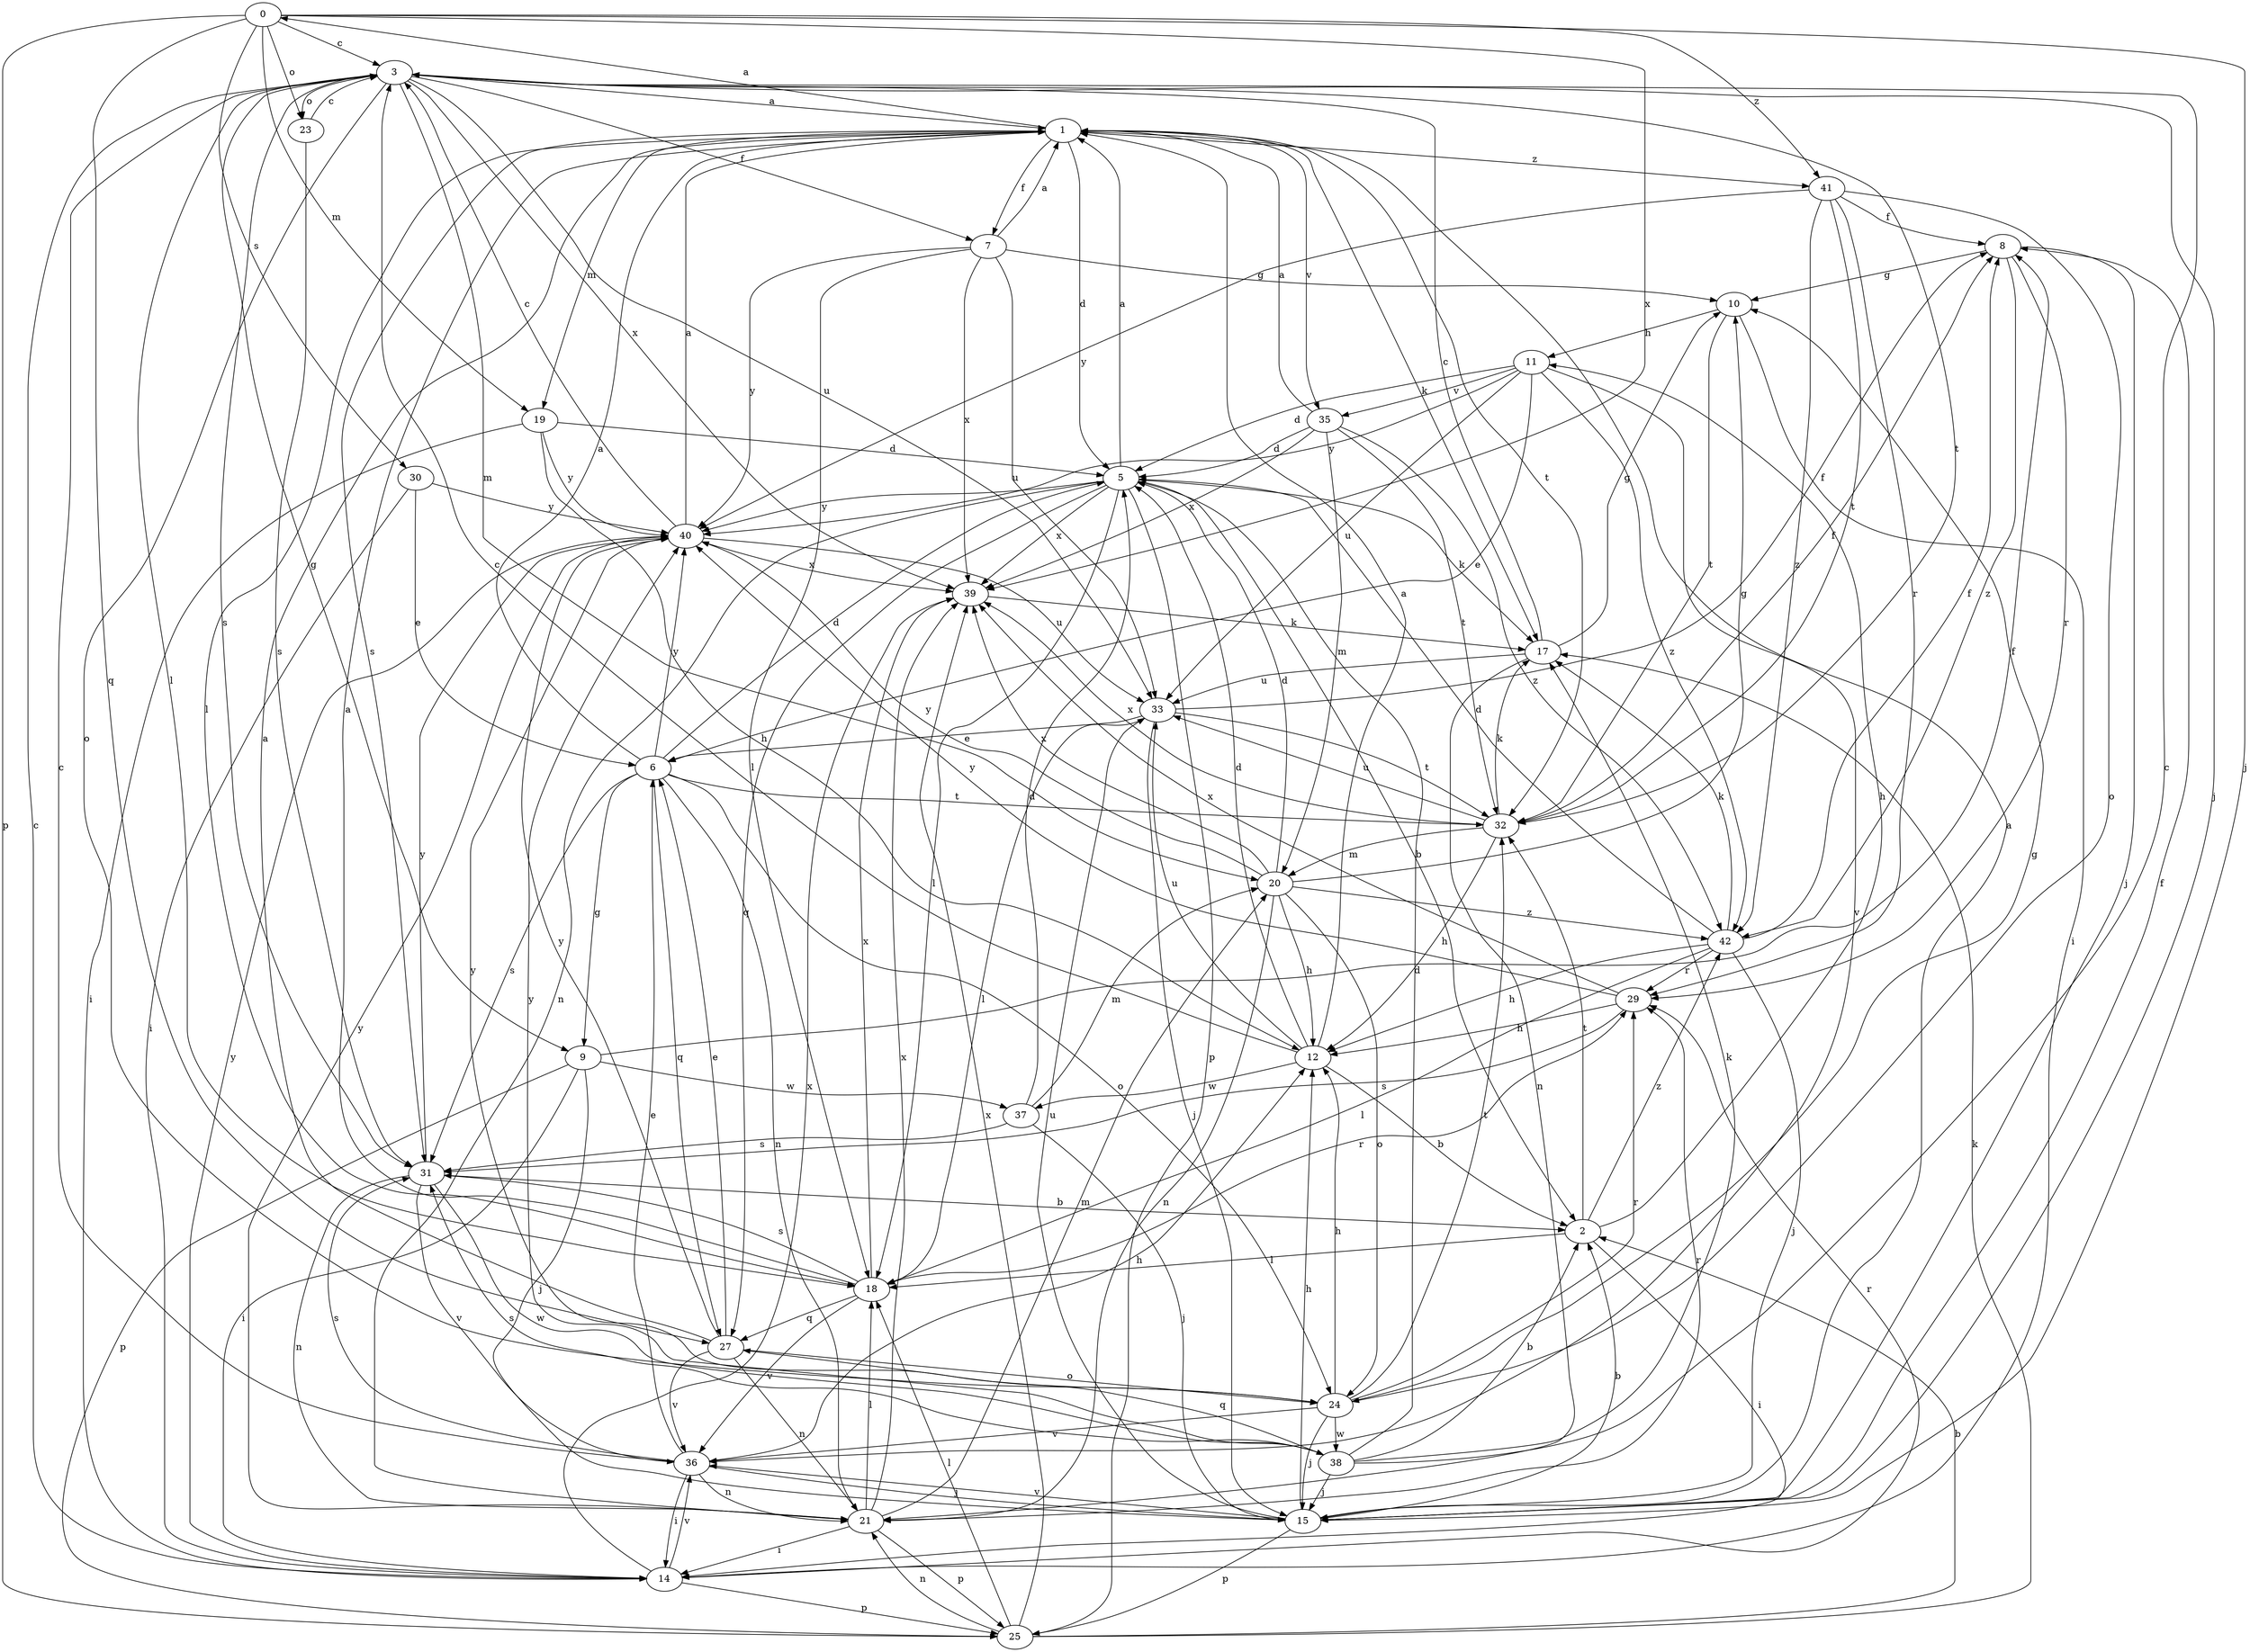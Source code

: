 strict digraph  {
0;
1;
2;
3;
5;
6;
7;
8;
9;
10;
11;
12;
14;
15;
17;
18;
19;
20;
21;
23;
24;
25;
27;
29;
30;
31;
32;
33;
35;
36;
37;
38;
39;
40;
41;
42;
0 -> 3  [label=c];
0 -> 15  [label=j];
0 -> 19  [label=m];
0 -> 23  [label=o];
0 -> 25  [label=p];
0 -> 27  [label=q];
0 -> 30  [label=s];
0 -> 39  [label=x];
0 -> 41  [label=z];
1 -> 0  [label=a];
1 -> 5  [label=d];
1 -> 7  [label=f];
1 -> 17  [label=k];
1 -> 18  [label=l];
1 -> 19  [label=m];
1 -> 31  [label=s];
1 -> 32  [label=t];
1 -> 35  [label=v];
1 -> 41  [label=z];
2 -> 11  [label=h];
2 -> 14  [label=i];
2 -> 18  [label=l];
2 -> 32  [label=t];
2 -> 42  [label=z];
3 -> 1  [label=a];
3 -> 7  [label=f];
3 -> 9  [label=g];
3 -> 15  [label=j];
3 -> 18  [label=l];
3 -> 20  [label=m];
3 -> 23  [label=o];
3 -> 24  [label=o];
3 -> 31  [label=s];
3 -> 32  [label=t];
3 -> 33  [label=u];
3 -> 39  [label=x];
5 -> 1  [label=a];
5 -> 2  [label=b];
5 -> 17  [label=k];
5 -> 18  [label=l];
5 -> 21  [label=n];
5 -> 25  [label=p];
5 -> 27  [label=q];
5 -> 39  [label=x];
5 -> 40  [label=y];
6 -> 1  [label=a];
6 -> 5  [label=d];
6 -> 9  [label=g];
6 -> 21  [label=n];
6 -> 24  [label=o];
6 -> 27  [label=q];
6 -> 31  [label=s];
6 -> 32  [label=t];
6 -> 40  [label=y];
7 -> 1  [label=a];
7 -> 10  [label=g];
7 -> 18  [label=l];
7 -> 33  [label=u];
7 -> 39  [label=x];
7 -> 40  [label=y];
8 -> 10  [label=g];
8 -> 15  [label=j];
8 -> 29  [label=r];
8 -> 42  [label=z];
9 -> 8  [label=f];
9 -> 14  [label=i];
9 -> 15  [label=j];
9 -> 25  [label=p];
9 -> 37  [label=w];
10 -> 11  [label=h];
10 -> 14  [label=i];
10 -> 32  [label=t];
11 -> 5  [label=d];
11 -> 6  [label=e];
11 -> 33  [label=u];
11 -> 35  [label=v];
11 -> 36  [label=v];
11 -> 40  [label=y];
11 -> 42  [label=z];
12 -> 1  [label=a];
12 -> 2  [label=b];
12 -> 3  [label=c];
12 -> 5  [label=d];
12 -> 33  [label=u];
12 -> 37  [label=w];
14 -> 3  [label=c];
14 -> 25  [label=p];
14 -> 29  [label=r];
14 -> 36  [label=v];
14 -> 39  [label=x];
14 -> 40  [label=y];
15 -> 1  [label=a];
15 -> 2  [label=b];
15 -> 8  [label=f];
15 -> 12  [label=h];
15 -> 25  [label=p];
15 -> 33  [label=u];
15 -> 36  [label=v];
17 -> 3  [label=c];
17 -> 10  [label=g];
17 -> 21  [label=n];
17 -> 33  [label=u];
18 -> 1  [label=a];
18 -> 27  [label=q];
18 -> 29  [label=r];
18 -> 31  [label=s];
18 -> 36  [label=v];
18 -> 39  [label=x];
19 -> 5  [label=d];
19 -> 12  [label=h];
19 -> 14  [label=i];
19 -> 40  [label=y];
20 -> 5  [label=d];
20 -> 10  [label=g];
20 -> 12  [label=h];
20 -> 21  [label=n];
20 -> 24  [label=o];
20 -> 39  [label=x];
20 -> 40  [label=y];
20 -> 42  [label=z];
21 -> 14  [label=i];
21 -> 18  [label=l];
21 -> 20  [label=m];
21 -> 25  [label=p];
21 -> 29  [label=r];
21 -> 39  [label=x];
21 -> 40  [label=y];
23 -> 3  [label=c];
23 -> 31  [label=s];
24 -> 10  [label=g];
24 -> 12  [label=h];
24 -> 15  [label=j];
24 -> 29  [label=r];
24 -> 32  [label=t];
24 -> 36  [label=v];
24 -> 38  [label=w];
24 -> 40  [label=y];
25 -> 2  [label=b];
25 -> 17  [label=k];
25 -> 18  [label=l];
25 -> 21  [label=n];
25 -> 39  [label=x];
27 -> 1  [label=a];
27 -> 6  [label=e];
27 -> 21  [label=n];
27 -> 24  [label=o];
27 -> 36  [label=v];
27 -> 40  [label=y];
29 -> 12  [label=h];
29 -> 31  [label=s];
29 -> 39  [label=x];
29 -> 40  [label=y];
30 -> 6  [label=e];
30 -> 14  [label=i];
30 -> 40  [label=y];
31 -> 2  [label=b];
31 -> 21  [label=n];
31 -> 36  [label=v];
31 -> 38  [label=w];
31 -> 40  [label=y];
32 -> 8  [label=f];
32 -> 12  [label=h];
32 -> 17  [label=k];
32 -> 20  [label=m];
32 -> 33  [label=u];
32 -> 39  [label=x];
33 -> 6  [label=e];
33 -> 8  [label=f];
33 -> 15  [label=j];
33 -> 18  [label=l];
33 -> 32  [label=t];
35 -> 1  [label=a];
35 -> 5  [label=d];
35 -> 20  [label=m];
35 -> 32  [label=t];
35 -> 39  [label=x];
35 -> 42  [label=z];
36 -> 3  [label=c];
36 -> 6  [label=e];
36 -> 12  [label=h];
36 -> 14  [label=i];
36 -> 15  [label=j];
36 -> 21  [label=n];
36 -> 31  [label=s];
37 -> 5  [label=d];
37 -> 15  [label=j];
37 -> 20  [label=m];
37 -> 31  [label=s];
38 -> 2  [label=b];
38 -> 3  [label=c];
38 -> 5  [label=d];
38 -> 15  [label=j];
38 -> 17  [label=k];
38 -> 27  [label=q];
38 -> 31  [label=s];
38 -> 40  [label=y];
39 -> 17  [label=k];
40 -> 1  [label=a];
40 -> 3  [label=c];
40 -> 33  [label=u];
40 -> 39  [label=x];
41 -> 8  [label=f];
41 -> 24  [label=o];
41 -> 29  [label=r];
41 -> 32  [label=t];
41 -> 40  [label=y];
41 -> 42  [label=z];
42 -> 5  [label=d];
42 -> 8  [label=f];
42 -> 12  [label=h];
42 -> 15  [label=j];
42 -> 17  [label=k];
42 -> 18  [label=l];
42 -> 29  [label=r];
}
